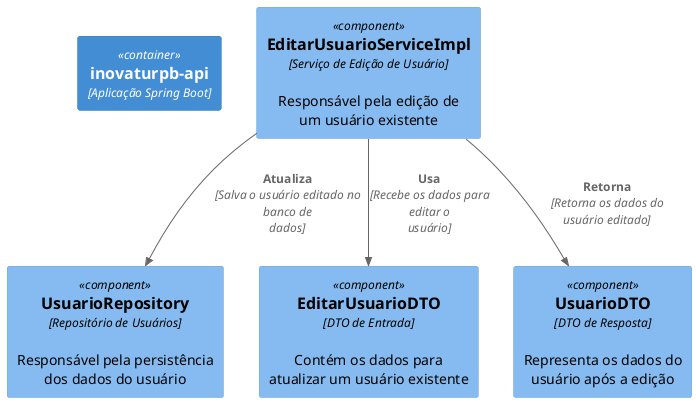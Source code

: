 @startuml
!define C4_COMPONENT
!include <C4/C4_Component.puml>

Container(app, "inovaturpb-api", "Aplicação Spring Boot")

' Componentes envolvidos no processo de edição de um usuário
Component(service, "EditarUsuarioServiceImpl", "Serviço de Edição de Usuário", "Responsável pela edição de um usuário existente")

' Repositório de usuários
Component(usuarioRepository, "UsuarioRepository", "Repositório de Usuários", "Responsável pela persistência dos dados do usuário")

' DTO de entrada para editar usuário
Component(editarUsuarioDTO, "EditarUsuarioDTO", "DTO de Entrada", "Contém os dados para atualizar um usuário existente")

' DTO de saída para usuário editado
Component(usuarioDTO, "UsuarioDTO", "DTO de Resposta", "Representa os dados do usuário após a edição")

' Relacionamentos
Rel(service, usuarioRepository, "Atualiza", "Salva o usuário editado no banco de dados")
Rel(service, editarUsuarioDTO, "Usa", "Recebe os dados para editar o usuário")
Rel(service, usuarioDTO, "Retorna", "Retorna os dados do usuário editado")

@enduml
